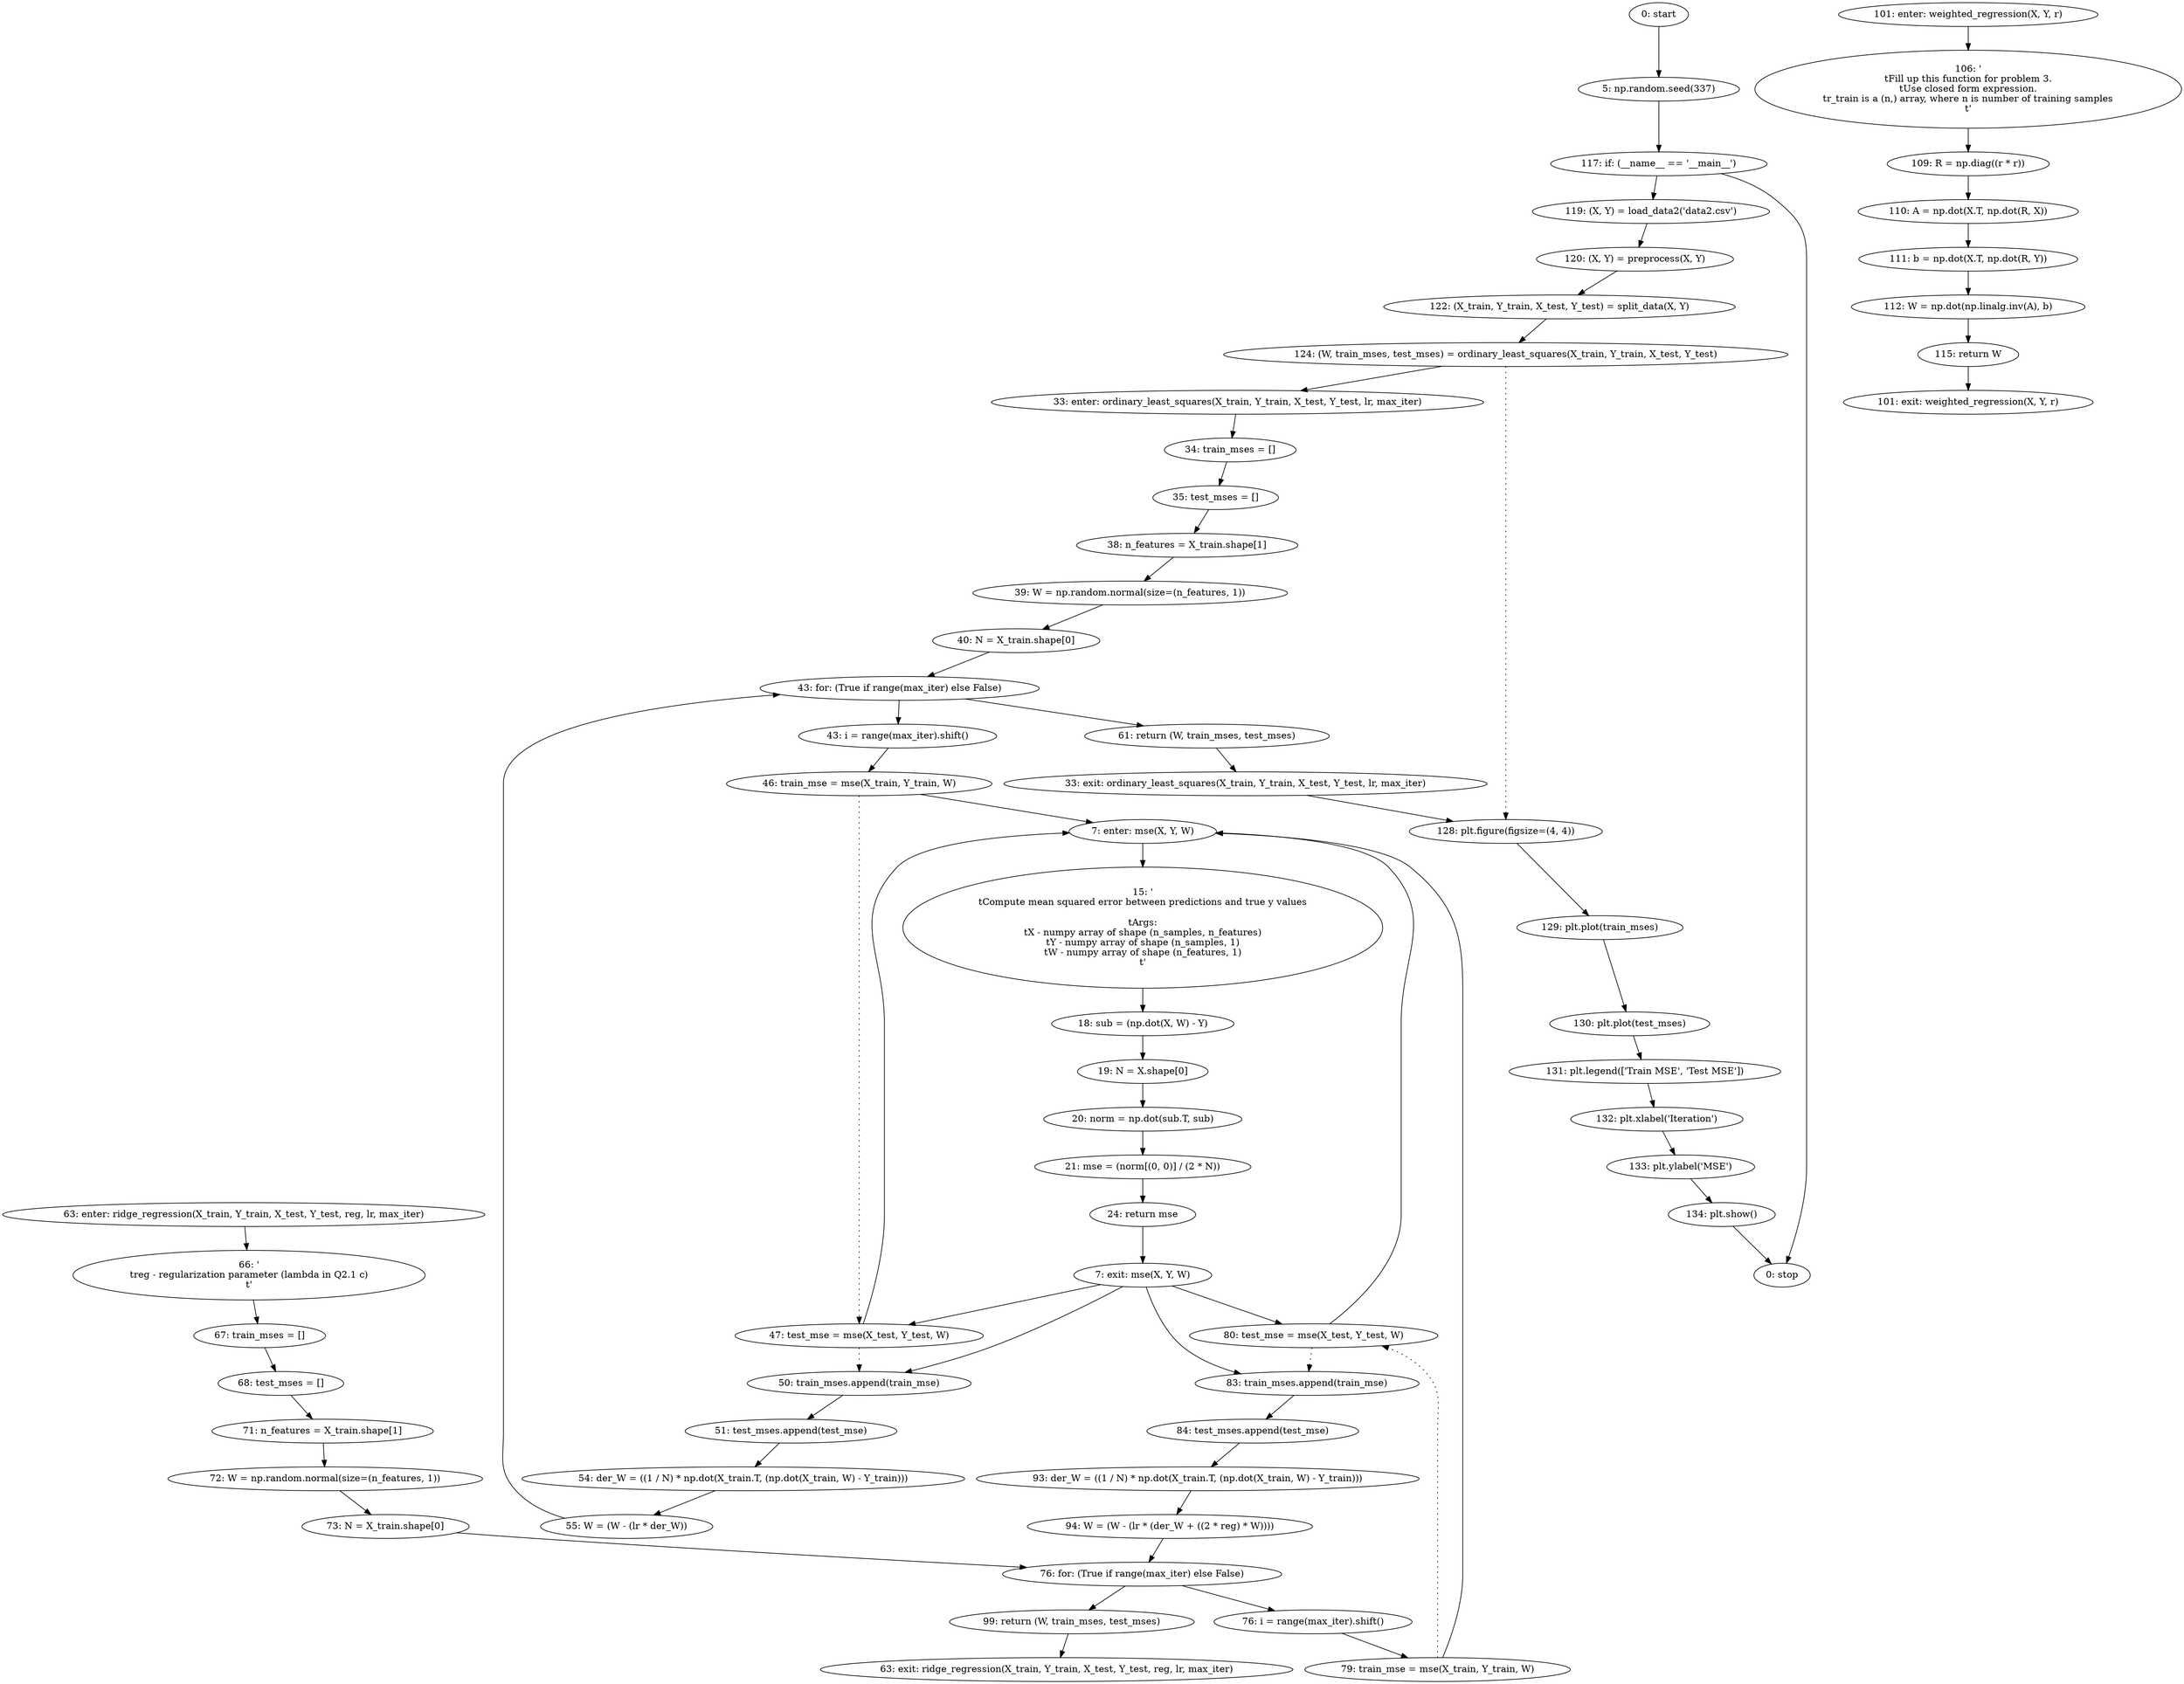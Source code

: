 strict digraph "" {
	node [label="\N"];
	0	 [label="0: start"];
	1	 [label="5: np.random.seed(337)"];
	0 -> 1;
	51	 [label="117: if: (__name__ == '__main__')"];
	1 -> 51;
	52	 [label="119: (X, Y) = load_data2('data2.csv')"];
	51 -> 52;
	63	 [label="0: stop"];
	51 -> 63;
	2	 [label="7: enter: mse(X, Y, W)"];
	4	 [label="15: '\n\tCompute mean squared error between predictions and true y values\n\n\tArgs:\n\tX - numpy array of shape (n_samples, n_features)\n\tY \
- numpy array of shape (n_samples, 1)\n\tW - numpy array of shape (n_features, 1)\n\t'"];
	2 -> 4;
	5	 [label="18: sub = (np.dot(X, W) - Y)"];
	4 -> 5;
	19	 [label="46: train_mse = mse(X_train, Y_train, W)"];
	19 -> 2;
	20	 [label="47: test_mse = mse(X_test, Y_test, W)"];
	19 -> 20	 [style=dotted,
		weight=100];
	20 -> 2;
	21	 [label="50: train_mses.append(train_mse)"];
	20 -> 21	 [style=dotted,
		weight=100];
	22	 [label="51: test_mses.append(test_mse)"];
	21 -> 22;
	36	 [label="79: train_mse = mse(X_train, Y_train, W)"];
	36 -> 2;
	37	 [label="80: test_mse = mse(X_test, Y_test, W)"];
	36 -> 37	 [style=dotted,
		weight=100];
	37 -> 2;
	38	 [label="83: train_mses.append(train_mse)"];
	37 -> 38	 [style=dotted,
		weight=100];
	39	 [label="84: test_mses.append(test_mse)"];
	38 -> 39;
	3	 [label="7: exit: mse(X, Y, W)"];
	3 -> 20;
	3 -> 21;
	3 -> 37;
	3 -> 38;
	9	 [label="24: return mse"];
	9 -> 3;
	6	 [label="19: N = X.shape[0]"];
	5 -> 6;
	7	 [label="20: norm = np.dot(sub.T, sub)"];
	6 -> 7;
	8	 [label="21: mse = (norm[(0, 0)] / (2 * N))"];
	7 -> 8;
	8 -> 9;
	10	 [label="33: enter: ordinary_least_squares(X_train, Y_train, X_test, Y_test, lr, max_iter)"];
	12	 [label="34: train_mses = []"];
	10 -> 12;
	13	 [label="35: test_mses = []"];
	12 -> 13;
	55	 [label="124: (W, train_mses, test_mses) = ordinary_least_squares(X_train, Y_train, X_test, Y_test)"];
	55 -> 10;
	56	 [label="128: plt.figure(figsize=(4, 4))"];
	55 -> 56	 [style=dotted,
		weight=100];
	57	 [label="129: plt.plot(train_mses)"];
	56 -> 57;
	11	 [label="33: exit: ordinary_least_squares(X_train, Y_train, X_test, Y_test, lr, max_iter)"];
	11 -> 56;
	25	 [label="61: return (W, train_mses, test_mses)"];
	25 -> 11;
	14	 [label="38: n_features = X_train.shape[1]"];
	13 -> 14;
	15	 [label="39: W = np.random.normal(size=(n_features, 1))"];
	14 -> 15;
	16	 [label="40: N = X_train.shape[0]"];
	15 -> 16;
	17	 [label="43: for: (True if range(max_iter) else False)"];
	16 -> 17;
	17 -> 25;
	18	 [label="43: i = range(max_iter).shift()"];
	17 -> 18;
	18 -> 19;
	24	 [label="55: W = (W - (lr * der_W))"];
	24 -> 17;
	23	 [label="54: der_W = ((1 / N) * np.dot(X_train.T, (np.dot(X_train, W) - Y_train)))"];
	22 -> 23;
	23 -> 24;
	26	 [label="63: enter: ridge_regression(X_train, Y_train, X_test, Y_test, reg, lr, max_iter)"];
	28	 [label="66: '\n\treg - regularization parameter (lambda in Q2.1 c)\n\t'"];
	26 -> 28;
	29	 [label="67: train_mses = []"];
	28 -> 29;
	27	 [label="63: exit: ridge_regression(X_train, Y_train, X_test, Y_test, reg, lr, max_iter)"];
	42	 [label="99: return (W, train_mses, test_mses)"];
	42 -> 27;
	30	 [label="68: test_mses = []"];
	29 -> 30;
	31	 [label="71: n_features = X_train.shape[1]"];
	30 -> 31;
	32	 [label="72: W = np.random.normal(size=(n_features, 1))"];
	31 -> 32;
	33	 [label="73: N = X_train.shape[0]"];
	32 -> 33;
	34	 [label="76: for: (True if range(max_iter) else False)"];
	33 -> 34;
	34 -> 42;
	35	 [label="76: i = range(max_iter).shift()"];
	34 -> 35;
	35 -> 36;
	41	 [label="94: W = (W - (lr * (der_W + ((2 * reg) * W))))"];
	41 -> 34;
	40	 [label="93: der_W = ((1 / N) * np.dot(X_train.T, (np.dot(X_train, W) - Y_train)))"];
	39 -> 40;
	40 -> 41;
	43	 [label="101: enter: weighted_regression(X, Y, r)"];
	45	 [label="106: '\n\tFill up this function for problem 3.\n\tUse closed form expression.\n\tr_train is a (n,) array, where n is number of training \
samples\n\t'"];
	43 -> 45;
	46	 [label="109: R = np.diag((r * r))"];
	45 -> 46;
	44	 [label="101: exit: weighted_regression(X, Y, r)"];
	50	 [label="115: return W"];
	50 -> 44;
	47	 [label="110: A = np.dot(X.T, np.dot(R, X))"];
	46 -> 47;
	48	 [label="111: b = np.dot(X.T, np.dot(R, Y))"];
	47 -> 48;
	49	 [label="112: W = np.dot(np.linalg.inv(A), b)"];
	48 -> 49;
	49 -> 50;
	53	 [label="120: (X, Y) = preprocess(X, Y)"];
	52 -> 53;
	54	 [label="122: (X_train, Y_train, X_test, Y_test) = split_data(X, Y)"];
	53 -> 54;
	54 -> 55;
	58	 [label="130: plt.plot(test_mses)"];
	57 -> 58;
	59	 [label="131: plt.legend(['Train MSE', 'Test MSE'])"];
	58 -> 59;
	60	 [label="132: plt.xlabel('Iteration')"];
	59 -> 60;
	61	 [label="133: plt.ylabel('MSE')"];
	60 -> 61;
	62	 [label="134: plt.show()"];
	61 -> 62;
	62 -> 63;
}

